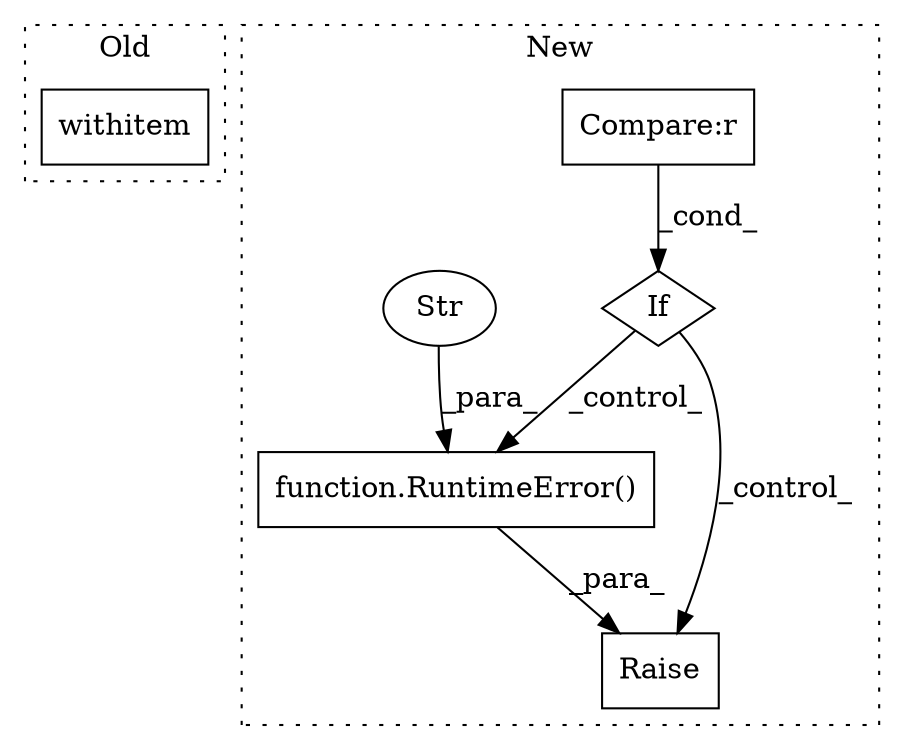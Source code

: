 digraph G {
subgraph cluster0 {
1 [label="withitem" a="49" s="12043" l="5" shape="box"];
label = "Old";
style="dotted";
}
subgraph cluster1 {
2 [label="function.RuntimeError()" a="75" s="11612,11670" l="13,1" shape="box"];
3 [label="Raise" a="91" s="11606" l="6" shape="box"];
4 [label="If" a="96" s="11564" l="3" shape="diamond"];
5 [label="Compare:r" a="40" s="11567" l="29" shape="box"];
6 [label="Str" a="66" s="11625" l="45" shape="ellipse"];
label = "New";
style="dotted";
}
2 -> 3 [label="_para_"];
4 -> 2 [label="_control_"];
4 -> 3 [label="_control_"];
5 -> 4 [label="_cond_"];
6 -> 2 [label="_para_"];
}